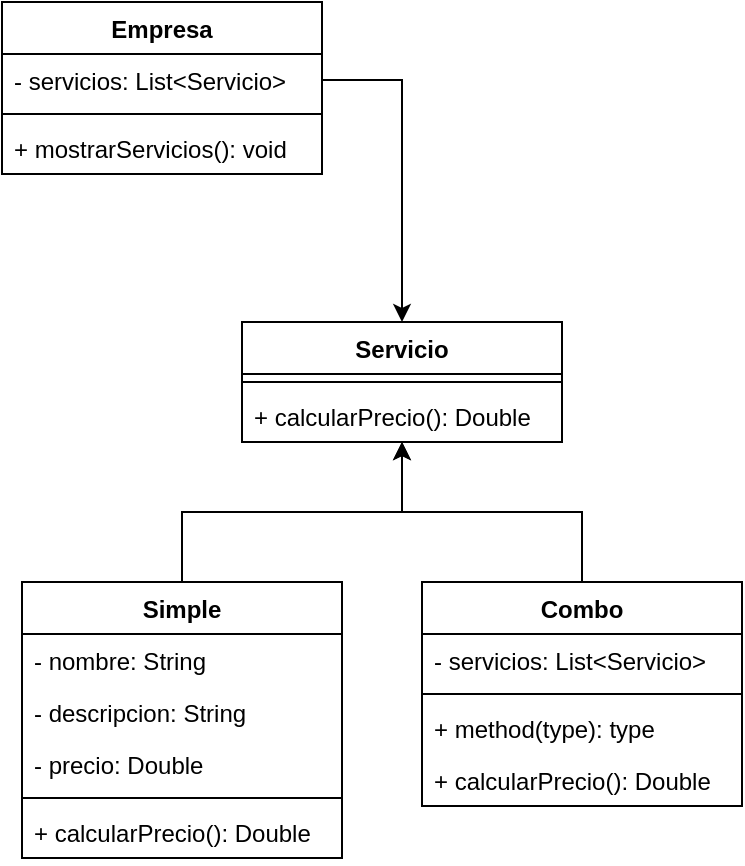 <mxfile version="14.9.2" type="github">
  <diagram id="GlYazkklD14qOScsmxp9" name="Page-1">
    <mxGraphModel dx="641" dy="587" grid="1" gridSize="10" guides="1" tooltips="1" connect="1" arrows="1" fold="1" page="1" pageScale="1" pageWidth="827" pageHeight="1169" math="0" shadow="0">
      <root>
        <mxCell id="0" />
        <mxCell id="1" parent="0" />
        <mxCell id="iIEKpxpUkckjxTm4BxNN-22" style="edgeStyle=orthogonalEdgeStyle;rounded=0;orthogonalLoop=1;jettySize=auto;html=1;" edge="1" parent="1" source="iIEKpxpUkckjxTm4BxNN-1" target="iIEKpxpUkckjxTm4BxNN-16">
          <mxGeometry relative="1" as="geometry" />
        </mxCell>
        <mxCell id="iIEKpxpUkckjxTm4BxNN-1" value="Simple" style="swimlane;fontStyle=1;align=center;verticalAlign=top;childLayout=stackLayout;horizontal=1;startSize=26;horizontalStack=0;resizeParent=1;resizeParentMax=0;resizeLast=0;collapsible=1;marginBottom=0;" vertex="1" parent="1">
          <mxGeometry x="240" y="350" width="160" height="138" as="geometry" />
        </mxCell>
        <mxCell id="iIEKpxpUkckjxTm4BxNN-2" value="- nombre: String" style="text;strokeColor=none;fillColor=none;align=left;verticalAlign=top;spacingLeft=4;spacingRight=4;overflow=hidden;rotatable=0;points=[[0,0.5],[1,0.5]];portConstraint=eastwest;" vertex="1" parent="iIEKpxpUkckjxTm4BxNN-1">
          <mxGeometry y="26" width="160" height="26" as="geometry" />
        </mxCell>
        <mxCell id="iIEKpxpUkckjxTm4BxNN-9" value="- descripcion: String&#xa;" style="text;strokeColor=none;fillColor=none;align=left;verticalAlign=top;spacingLeft=4;spacingRight=4;overflow=hidden;rotatable=0;points=[[0,0.5],[1,0.5]];portConstraint=eastwest;" vertex="1" parent="iIEKpxpUkckjxTm4BxNN-1">
          <mxGeometry y="52" width="160" height="26" as="geometry" />
        </mxCell>
        <mxCell id="iIEKpxpUkckjxTm4BxNN-10" value="- precio: Double" style="text;strokeColor=none;fillColor=none;align=left;verticalAlign=top;spacingLeft=4;spacingRight=4;overflow=hidden;rotatable=0;points=[[0,0.5],[1,0.5]];portConstraint=eastwest;" vertex="1" parent="iIEKpxpUkckjxTm4BxNN-1">
          <mxGeometry y="78" width="160" height="26" as="geometry" />
        </mxCell>
        <mxCell id="iIEKpxpUkckjxTm4BxNN-3" value="" style="line;strokeWidth=1;fillColor=none;align=left;verticalAlign=middle;spacingTop=-1;spacingLeft=3;spacingRight=3;rotatable=0;labelPosition=right;points=[];portConstraint=eastwest;" vertex="1" parent="iIEKpxpUkckjxTm4BxNN-1">
          <mxGeometry y="104" width="160" height="8" as="geometry" />
        </mxCell>
        <mxCell id="iIEKpxpUkckjxTm4BxNN-4" value="+ calcularPrecio(): Double" style="text;strokeColor=none;fillColor=none;align=left;verticalAlign=top;spacingLeft=4;spacingRight=4;overflow=hidden;rotatable=0;points=[[0,0.5],[1,0.5]];portConstraint=eastwest;" vertex="1" parent="iIEKpxpUkckjxTm4BxNN-1">
          <mxGeometry y="112" width="160" height="26" as="geometry" />
        </mxCell>
        <mxCell id="iIEKpxpUkckjxTm4BxNN-21" style="edgeStyle=orthogonalEdgeStyle;rounded=0;orthogonalLoop=1;jettySize=auto;html=1;" edge="1" parent="1" source="iIEKpxpUkckjxTm4BxNN-5" target="iIEKpxpUkckjxTm4BxNN-16">
          <mxGeometry relative="1" as="geometry" />
        </mxCell>
        <mxCell id="iIEKpxpUkckjxTm4BxNN-5" value="Combo" style="swimlane;fontStyle=1;align=center;verticalAlign=top;childLayout=stackLayout;horizontal=1;startSize=26;horizontalStack=0;resizeParent=1;resizeParentMax=0;resizeLast=0;collapsible=1;marginBottom=0;" vertex="1" parent="1">
          <mxGeometry x="440" y="350" width="160" height="112" as="geometry" />
        </mxCell>
        <mxCell id="iIEKpxpUkckjxTm4BxNN-6" value="- servicios: List&lt;Servicio&gt;" style="text;strokeColor=none;fillColor=none;align=left;verticalAlign=top;spacingLeft=4;spacingRight=4;overflow=hidden;rotatable=0;points=[[0,0.5],[1,0.5]];portConstraint=eastwest;" vertex="1" parent="iIEKpxpUkckjxTm4BxNN-5">
          <mxGeometry y="26" width="160" height="26" as="geometry" />
        </mxCell>
        <mxCell id="iIEKpxpUkckjxTm4BxNN-7" value="" style="line;strokeWidth=1;fillColor=none;align=left;verticalAlign=middle;spacingTop=-1;spacingLeft=3;spacingRight=3;rotatable=0;labelPosition=right;points=[];portConstraint=eastwest;" vertex="1" parent="iIEKpxpUkckjxTm4BxNN-5">
          <mxGeometry y="52" width="160" height="8" as="geometry" />
        </mxCell>
        <mxCell id="iIEKpxpUkckjxTm4BxNN-8" value="+ method(type): type" style="text;strokeColor=none;fillColor=none;align=left;verticalAlign=top;spacingLeft=4;spacingRight=4;overflow=hidden;rotatable=0;points=[[0,0.5],[1,0.5]];portConstraint=eastwest;" vertex="1" parent="iIEKpxpUkckjxTm4BxNN-5">
          <mxGeometry y="60" width="160" height="26" as="geometry" />
        </mxCell>
        <mxCell id="iIEKpxpUkckjxTm4BxNN-11" value="+ calcularPrecio(): Double" style="text;strokeColor=none;fillColor=none;align=left;verticalAlign=top;spacingLeft=4;spacingRight=4;overflow=hidden;rotatable=0;points=[[0,0.5],[1,0.5]];portConstraint=eastwest;" vertex="1" parent="iIEKpxpUkckjxTm4BxNN-5">
          <mxGeometry y="86" width="160" height="26" as="geometry" />
        </mxCell>
        <mxCell id="iIEKpxpUkckjxTm4BxNN-12" value="Empresa" style="swimlane;fontStyle=1;align=center;verticalAlign=top;childLayout=stackLayout;horizontal=1;startSize=26;horizontalStack=0;resizeParent=1;resizeParentMax=0;resizeLast=0;collapsible=1;marginBottom=0;" vertex="1" parent="1">
          <mxGeometry x="230" y="60" width="160" height="86" as="geometry" />
        </mxCell>
        <mxCell id="iIEKpxpUkckjxTm4BxNN-13" value="- servicios: List&lt;Servicio&gt;" style="text;strokeColor=none;fillColor=none;align=left;verticalAlign=top;spacingLeft=4;spacingRight=4;overflow=hidden;rotatable=0;points=[[0,0.5],[1,0.5]];portConstraint=eastwest;" vertex="1" parent="iIEKpxpUkckjxTm4BxNN-12">
          <mxGeometry y="26" width="160" height="26" as="geometry" />
        </mxCell>
        <mxCell id="iIEKpxpUkckjxTm4BxNN-14" value="" style="line;strokeWidth=1;fillColor=none;align=left;verticalAlign=middle;spacingTop=-1;spacingLeft=3;spacingRight=3;rotatable=0;labelPosition=right;points=[];portConstraint=eastwest;" vertex="1" parent="iIEKpxpUkckjxTm4BxNN-12">
          <mxGeometry y="52" width="160" height="8" as="geometry" />
        </mxCell>
        <mxCell id="iIEKpxpUkckjxTm4BxNN-15" value="+ mostrarServicios(): void" style="text;strokeColor=none;fillColor=none;align=left;verticalAlign=top;spacingLeft=4;spacingRight=4;overflow=hidden;rotatable=0;points=[[0,0.5],[1,0.5]];portConstraint=eastwest;" vertex="1" parent="iIEKpxpUkckjxTm4BxNN-12">
          <mxGeometry y="60" width="160" height="26" as="geometry" />
        </mxCell>
        <mxCell id="iIEKpxpUkckjxTm4BxNN-16" value="Servicio" style="swimlane;fontStyle=1;align=center;verticalAlign=top;childLayout=stackLayout;horizontal=1;startSize=26;horizontalStack=0;resizeParent=1;resizeParentMax=0;resizeLast=0;collapsible=1;marginBottom=0;" vertex="1" parent="1">
          <mxGeometry x="350" y="220" width="160" height="60" as="geometry" />
        </mxCell>
        <mxCell id="iIEKpxpUkckjxTm4BxNN-18" value="" style="line;strokeWidth=1;fillColor=none;align=left;verticalAlign=middle;spacingTop=-1;spacingLeft=3;spacingRight=3;rotatable=0;labelPosition=right;points=[];portConstraint=eastwest;" vertex="1" parent="iIEKpxpUkckjxTm4BxNN-16">
          <mxGeometry y="26" width="160" height="8" as="geometry" />
        </mxCell>
        <mxCell id="iIEKpxpUkckjxTm4BxNN-19" value="+ calcularPrecio(): Double" style="text;strokeColor=none;fillColor=none;align=left;verticalAlign=top;spacingLeft=4;spacingRight=4;overflow=hidden;rotatable=0;points=[[0,0.5],[1,0.5]];portConstraint=eastwest;" vertex="1" parent="iIEKpxpUkckjxTm4BxNN-16">
          <mxGeometry y="34" width="160" height="26" as="geometry" />
        </mxCell>
        <mxCell id="iIEKpxpUkckjxTm4BxNN-20" style="edgeStyle=orthogonalEdgeStyle;rounded=0;orthogonalLoop=1;jettySize=auto;html=1;entryX=0.5;entryY=0;entryDx=0;entryDy=0;" edge="1" parent="1" source="iIEKpxpUkckjxTm4BxNN-13" target="iIEKpxpUkckjxTm4BxNN-16">
          <mxGeometry relative="1" as="geometry" />
        </mxCell>
      </root>
    </mxGraphModel>
  </diagram>
</mxfile>
